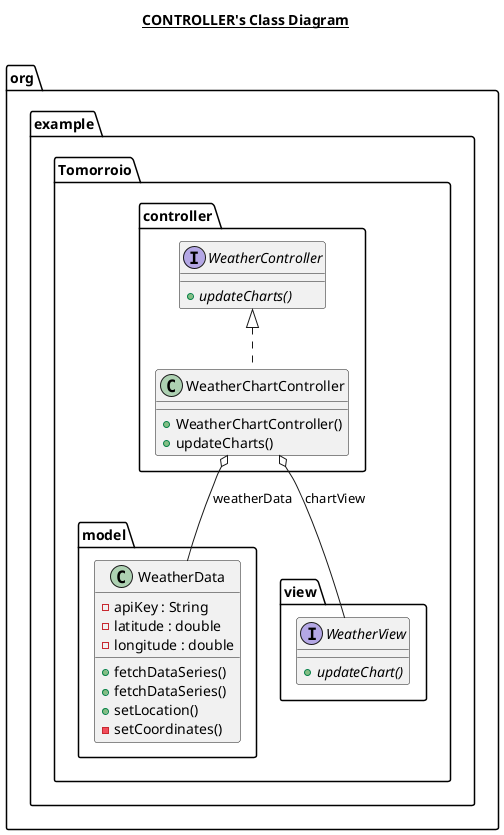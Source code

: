 @startuml

title __CONTROLLER's Class Diagram__\n

  namespace org.example.Tomorroio {
    namespace controller {
      class org.example.Tomorroio.controller.WeatherChartController {
          + WeatherChartController()
          + updateCharts()
      }
    }
  }
  namespace org.example.Tomorroio {
    namespace model {
      class org.example.Tomorroio.model.WeatherData {
            - apiKey : String
            - latitude : double
            - longitude : double
            + fetchDataSeries()
            + fetchDataSeries()
            + setLocation()
            - setCoordinates()
      }
    }

    namespace view {
        interface org.example.Tomorroio.view.WeatherView {
              {abstract} + updateChart()
        }
    }

    namespace controller {
        interface org.example.Tomorroio.controller.WeatherController {
            {abstract} + updateCharts()
            }
        }
  }





  org.example.Tomorroio.controller.WeatherChartController .up.|> org.example.Tomorroio.controller.WeatherController
  org.example.Tomorroio.controller.WeatherChartController o-- org.example.Tomorroio.view.WeatherView : chartView
  org.example.Tomorroio.controller.WeatherChartController o-- org.example.Tomorroio.model.WeatherData : weatherData

@enduml
